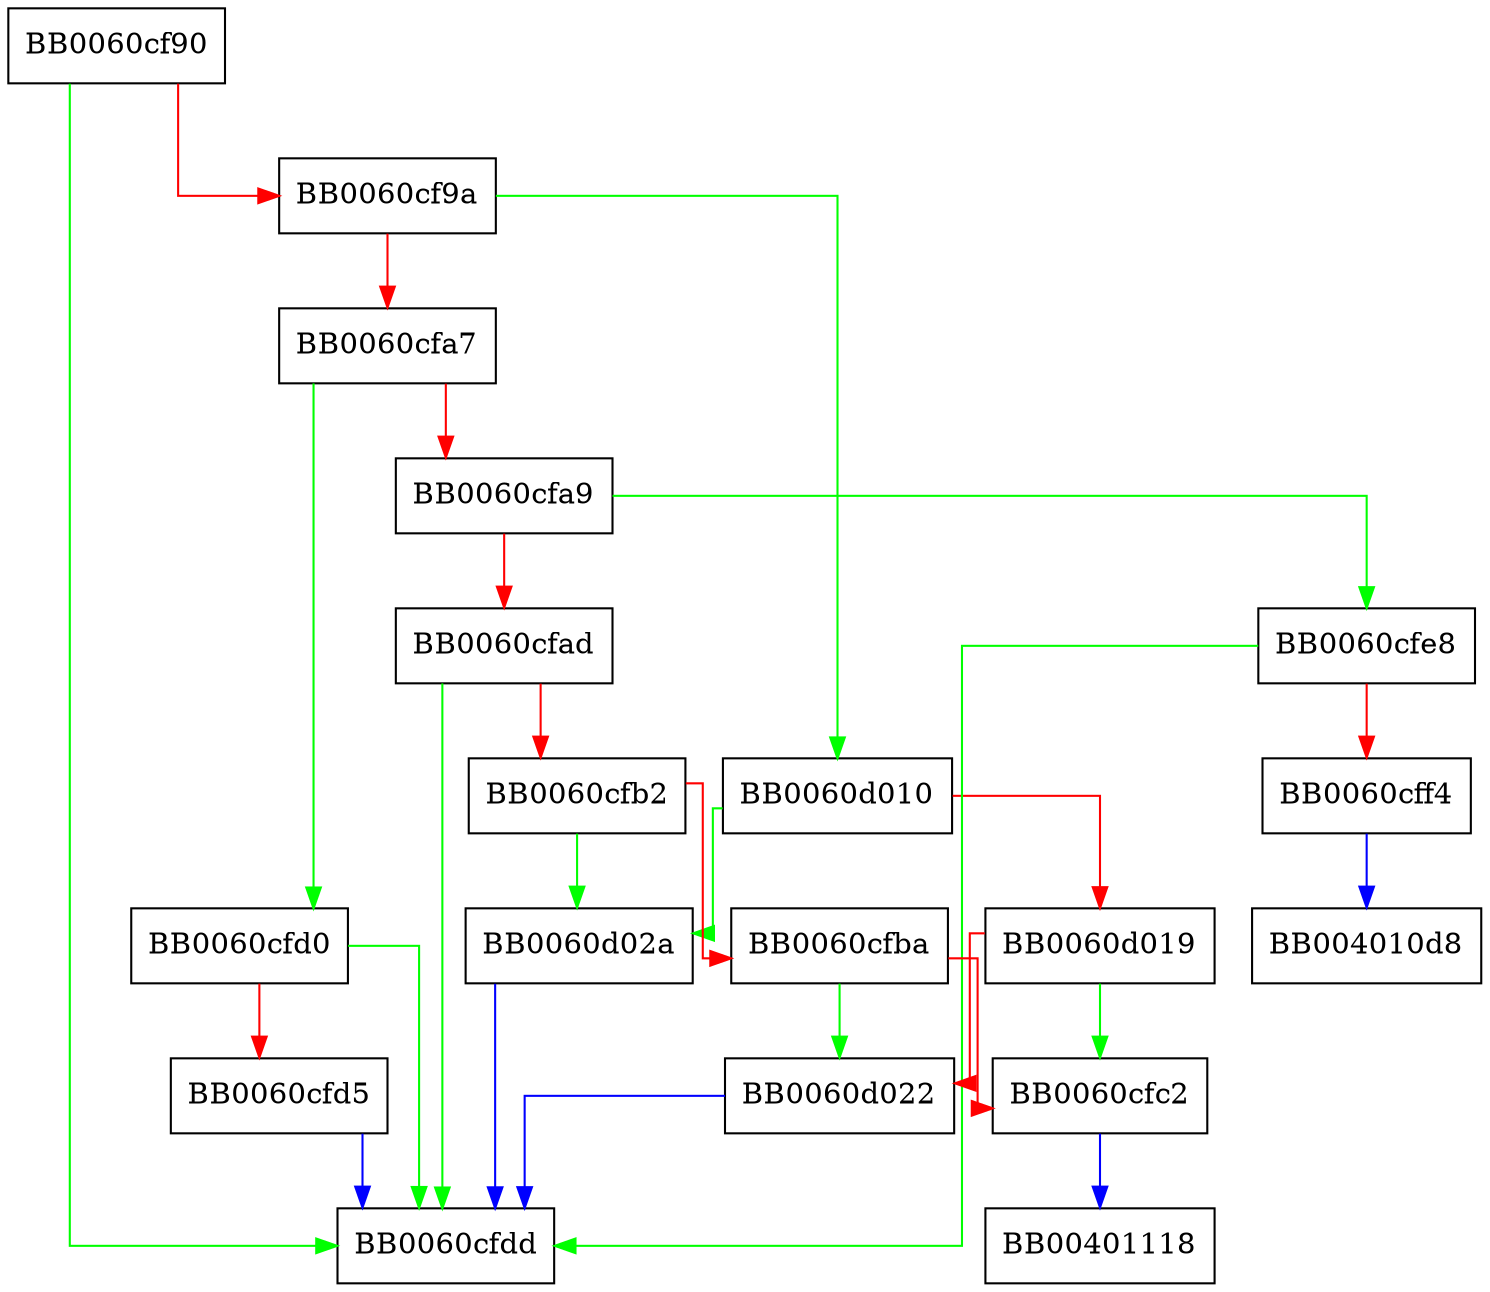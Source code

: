 digraph added_obj_cmp {
  node [shape="box"];
  graph [splines=ortho];
  BB0060cf90 -> BB0060cfdd [color="green"];
  BB0060cf90 -> BB0060cf9a [color="red"];
  BB0060cf9a -> BB0060d010 [color="green"];
  BB0060cf9a -> BB0060cfa7 [color="red"];
  BB0060cfa7 -> BB0060cfd0 [color="green"];
  BB0060cfa7 -> BB0060cfa9 [color="red"];
  BB0060cfa9 -> BB0060cfe8 [color="green"];
  BB0060cfa9 -> BB0060cfad [color="red"];
  BB0060cfad -> BB0060cfdd [color="green"];
  BB0060cfad -> BB0060cfb2 [color="red"];
  BB0060cfb2 -> BB0060d02a [color="green"];
  BB0060cfb2 -> BB0060cfba [color="red"];
  BB0060cfba -> BB0060d022 [color="green"];
  BB0060cfba -> BB0060cfc2 [color="red"];
  BB0060cfc2 -> BB00401118 [color="blue"];
  BB0060cfd0 -> BB0060cfdd [color="green"];
  BB0060cfd0 -> BB0060cfd5 [color="red"];
  BB0060cfd5 -> BB0060cfdd [color="blue"];
  BB0060cfe8 -> BB0060cfdd [color="green"];
  BB0060cfe8 -> BB0060cff4 [color="red"];
  BB0060cff4 -> BB004010d8 [color="blue"];
  BB0060d010 -> BB0060d02a [color="green"];
  BB0060d010 -> BB0060d019 [color="red"];
  BB0060d019 -> BB0060cfc2 [color="green"];
  BB0060d019 -> BB0060d022 [color="red"];
  BB0060d022 -> BB0060cfdd [color="blue"];
  BB0060d02a -> BB0060cfdd [color="blue"];
}